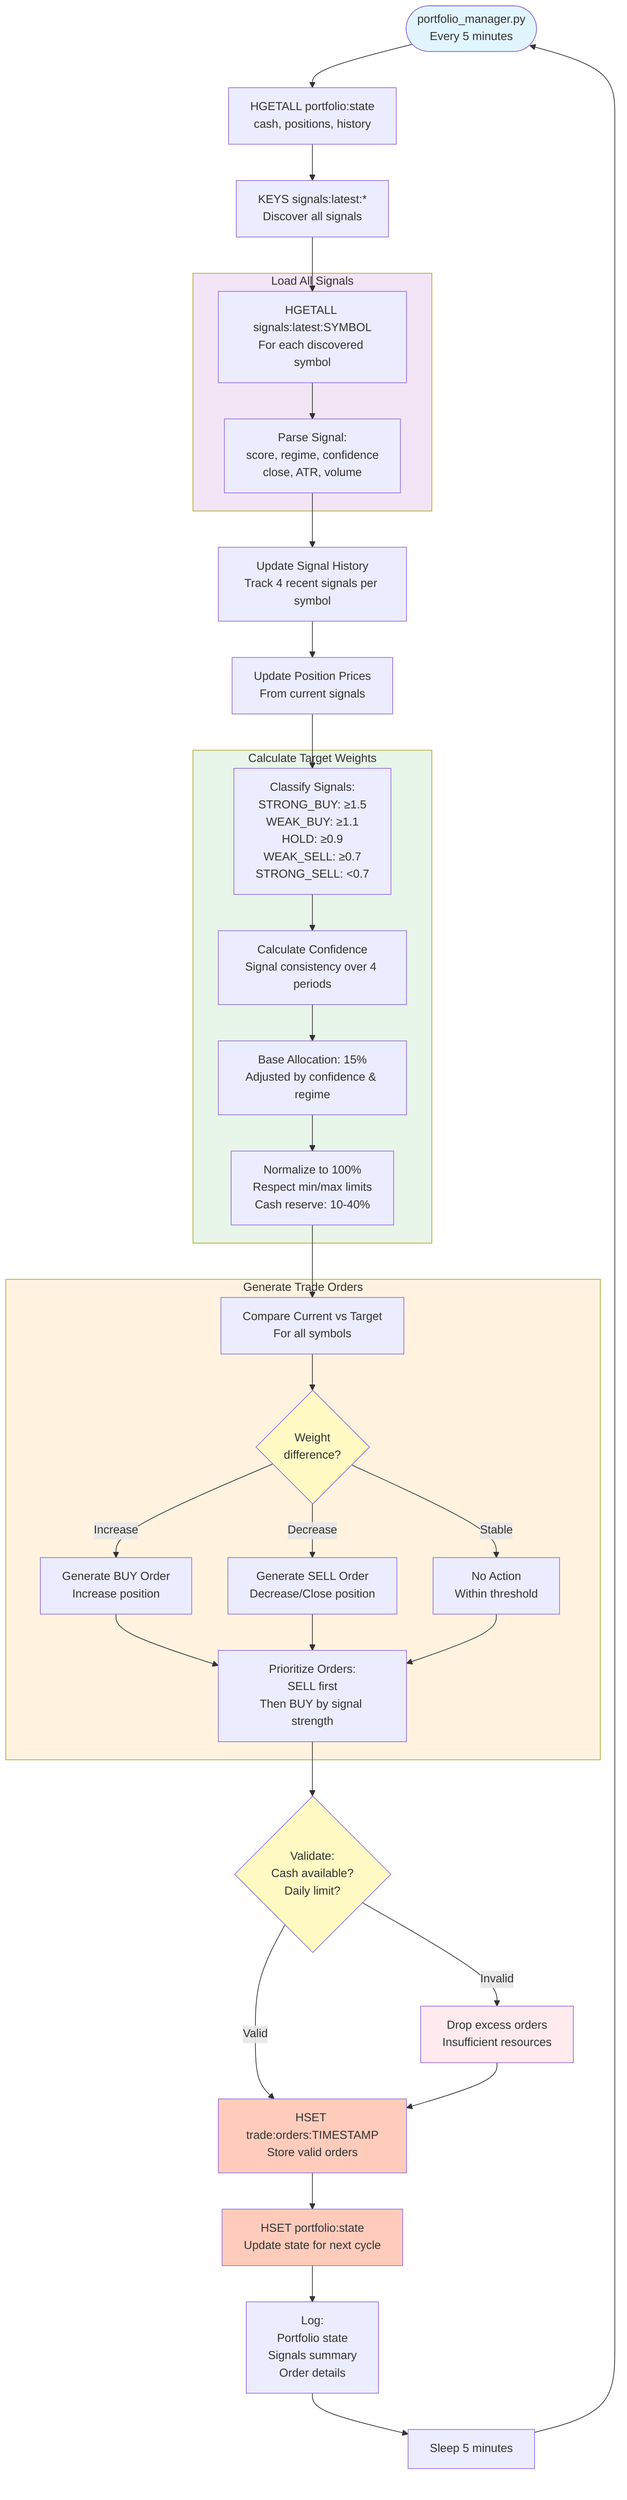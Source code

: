 graph TB
    Start([portfolio_manager.py<br/>Every 5 minutes])
    
    LoadPortfolio[HGETALL portfolio:state<br/>cash, positions, history]
    
    DiscoverSignals[KEYS signals:latest:*<br/>Discover all signals]
    
    subgraph LoadSignals["Load All Signals"]
        FetchEach[HGETALL signals:latest:SYMBOL<br/>For each discovered symbol]
        ParseSignal[Parse Signal:<br/>score, regime, confidence<br/>close, ATR, volume]
    end
    
    UpdateHistory[Update Signal History<br/>Track 4 recent signals per symbol]
    UpdatePrices[Update Position Prices<br/>From current signals]
    
    subgraph TargetCalculation["Calculate Target Weights"]
        ClassifySignals[Classify Signals:<br/>STRONG_BUY: ≥1.5<br/>WEAK_BUY: ≥1.1<br/>HOLD: ≥0.9<br/>WEAK_SELL: ≥0.7<br/>STRONG_SELL: <0.7]
        
        CalcConfidence[Calculate Confidence<br/>Signal consistency over 4 periods]
        
        BaseAllocation[Base Allocation: 15%<br/>Adjusted by confidence & regime]
        
        NormalizeWeights[Normalize to 100%<br/>Respect min/max limits<br/>Cash reserve: 10-40%]
    end
    
    subgraph OrderGeneration["Generate Trade Orders"]
        CompareWeights[Compare Current vs Target<br/>For all symbols]
        
        DecisionLogic{Weight<br/>difference?}
        
        GenerateBuy[Generate BUY Order<br/>Increase position]
        GenerateSell[Generate SELL Order<br/>Decrease/Close position]
        NoAction[No Action<br/>Within threshold]
        
        PrioritizeOrders[Prioritize Orders:<br/>SELL first<br/>Then BUY by signal strength]
    end
    
    ValidateOrders{Validate:<br/>Cash available?<br/>Daily limit?}
    
    DropOrders[Drop excess orders<br/>Insufficient resources]
    
    SaveOrders[HSET trade:orders:TIMESTAMP<br/>Store valid orders]
    SaveState[HSET portfolio:state<br/>Update state for next cycle]
    
    LogResults[Log:<br/>Portfolio state<br/>Signals summary<br/>Order details]
    
    Wait[Sleep 5 minutes]
    
    Start --> LoadPortfolio
    LoadPortfolio --> DiscoverSignals
    DiscoverSignals --> FetchEach
    FetchEach --> ParseSignal
    ParseSignal --> UpdateHistory
    UpdateHistory --> UpdatePrices
    UpdatePrices --> ClassifySignals
    ClassifySignals --> CalcConfidence
    CalcConfidence --> BaseAllocation
    BaseAllocation --> NormalizeWeights
    NormalizeWeights --> CompareWeights
    CompareWeights --> DecisionLogic
    DecisionLogic -->|Increase| GenerateBuy
    DecisionLogic -->|Decrease| GenerateSell
    DecisionLogic -->|Stable| NoAction
    GenerateBuy --> PrioritizeOrders
    GenerateSell --> PrioritizeOrders
    NoAction --> PrioritizeOrders
    PrioritizeOrders --> ValidateOrders
    ValidateOrders -->|Valid| SaveOrders
    ValidateOrders -->|Invalid| DropOrders
    DropOrders --> SaveOrders
    SaveOrders --> SaveState
    SaveState --> LogResults
    LogResults --> Wait
    Wait --> Start

    style Start fill:#e1f5ff
    style LoadSignals fill:#f3e5f5
    style TargetCalculation fill:#e8f5e9
    style OrderGeneration fill:#fff3e0
    style ValidateOrders fill:#fff9c4
    style DecisionLogic fill:#fff9c4
    style SaveOrders fill:#ffccbc
    style SaveState fill:#ffccbc
    style DropOrders fill:#ffebee